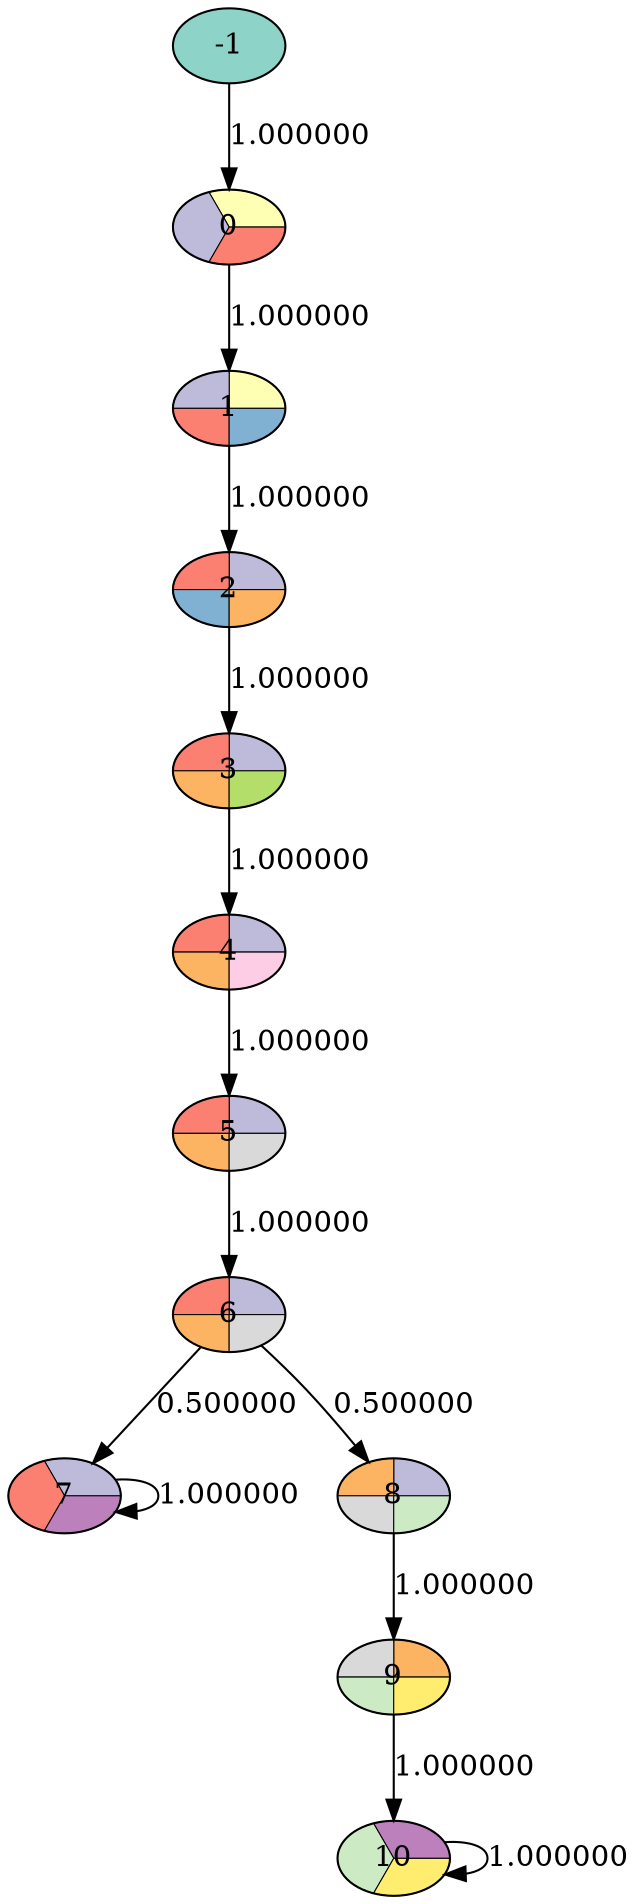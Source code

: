 digraph statespace {
node [colorscheme="set312" style=wedged]
-1 [style=filled fillcolor=1]
0 [fillcolor="2:3:4"]
-1 -> 0 [ label="1.000000" ];
1 [fillcolor="2:3:4:5"]
0 -> 1 [ label="1.000000" ];
2 [fillcolor="3:4:5:6"]
1 -> 2 [ label="1.000000" ];
3 [fillcolor="3:4:6:7"]
2 -> 3 [ label="1.000000" ];
4 [fillcolor="3:4:6:8"]
3 -> 4 [ label="1.000000" ];
5 [fillcolor="3:4:6:9"]
4 -> 5 [ label="1.000000" ];
6 [fillcolor="3:4:6:9"]
5 -> 6 [ label="1.000000" ];
7 [fillcolor="3:4:10"]
6 -> 7 [ label="0.500000" ];
7 -> 7 [ label="1.000000" ];
8 [fillcolor="3:6:9:11"]
6 -> 8 [ label="0.500000" ];
9 [fillcolor="6:9:11:12"]
8 -> 9 [ label="1.000000" ];
10 [fillcolor="10:11:12"]
9 -> 10 [ label="1.000000" ];
10 -> 10 [ label="1.000000" ];
}
